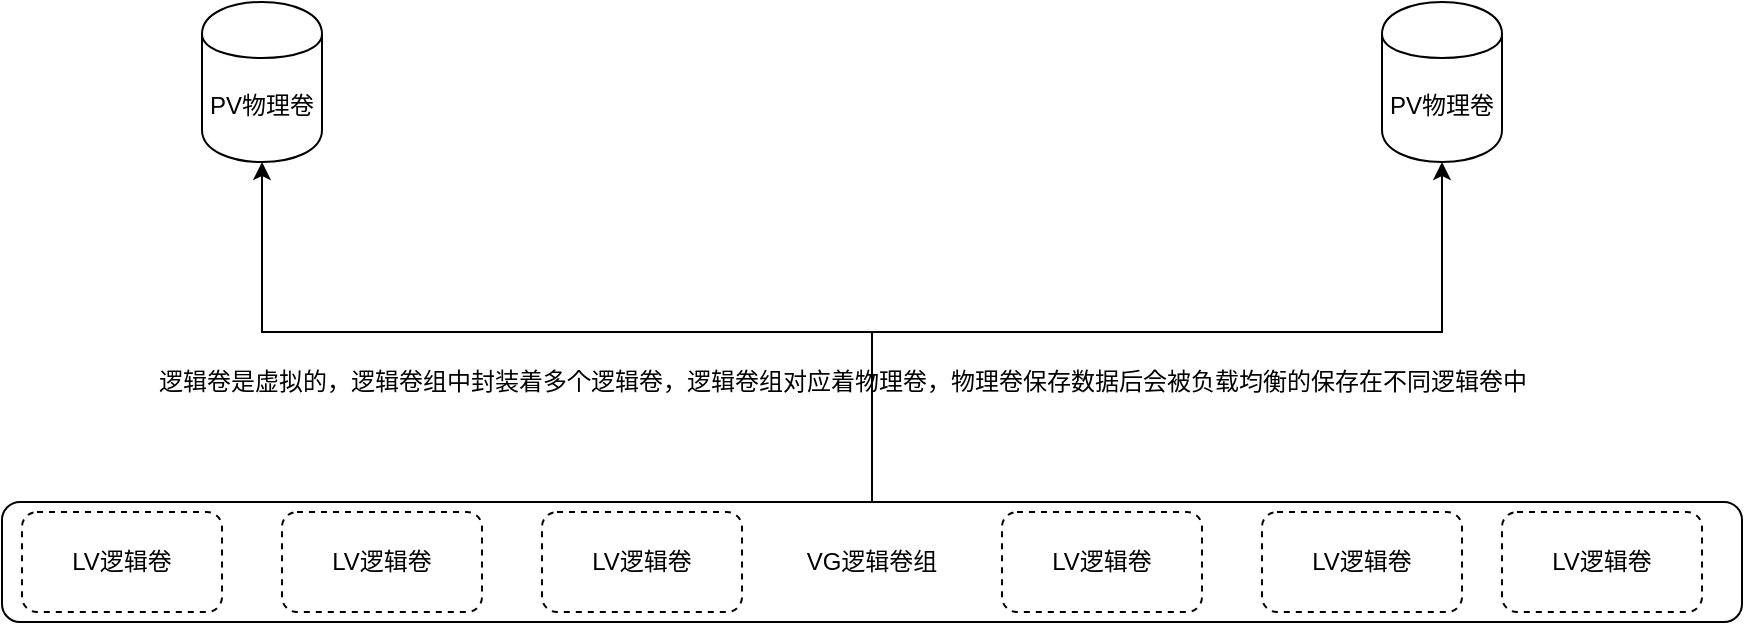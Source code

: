 <mxfile version="13.1.12" type="github">
  <diagram id="6vqGBFyeaekTmSSlqj3G" name="第 1 页">
    <mxGraphModel dx="1422" dy="772" grid="1" gridSize="10" guides="1" tooltips="1" connect="1" arrows="1" fold="1" page="1" pageScale="1" pageWidth="1169" pageHeight="1654" math="0" shadow="0">
      <root>
        <mxCell id="0" />
        <mxCell id="1" parent="0" />
        <mxCell id="bhBt9I5SkHPZegWzW2_r-9" style="edgeStyle=orthogonalEdgeStyle;rounded=0;orthogonalLoop=1;jettySize=auto;html=1;entryX=0.5;entryY=1;entryDx=0;entryDy=0;" edge="1" parent="1" source="bhBt9I5SkHPZegWzW2_r-1" target="bhBt9I5SkHPZegWzW2_r-8">
          <mxGeometry relative="1" as="geometry" />
        </mxCell>
        <mxCell id="bhBt9I5SkHPZegWzW2_r-11" style="edgeStyle=orthogonalEdgeStyle;rounded=0;orthogonalLoop=1;jettySize=auto;html=1;entryX=0.5;entryY=1;entryDx=0;entryDy=0;" edge="1" parent="1" source="bhBt9I5SkHPZegWzW2_r-1" target="bhBt9I5SkHPZegWzW2_r-10">
          <mxGeometry relative="1" as="geometry" />
        </mxCell>
        <mxCell id="bhBt9I5SkHPZegWzW2_r-1" value="VG逻辑卷组" style="rounded=1;whiteSpace=wrap;html=1;" vertex="1" parent="1">
          <mxGeometry x="140" y="450" width="870" height="60" as="geometry" />
        </mxCell>
        <mxCell id="bhBt9I5SkHPZegWzW2_r-2" value="LV逻辑卷" style="rounded=1;whiteSpace=wrap;html=1;dashed=1;" vertex="1" parent="1">
          <mxGeometry x="150" y="455" width="100" height="50" as="geometry" />
        </mxCell>
        <mxCell id="bhBt9I5SkHPZegWzW2_r-3" value="LV逻辑卷" style="rounded=1;whiteSpace=wrap;html=1;dashed=1;" vertex="1" parent="1">
          <mxGeometry x="280" y="455" width="100" height="50" as="geometry" />
        </mxCell>
        <mxCell id="bhBt9I5SkHPZegWzW2_r-4" value="LV逻辑卷" style="rounded=1;whiteSpace=wrap;html=1;dashed=1;" vertex="1" parent="1">
          <mxGeometry x="410" y="455" width="100" height="50" as="geometry" />
        </mxCell>
        <mxCell id="bhBt9I5SkHPZegWzW2_r-5" value="LV逻辑卷" style="rounded=1;whiteSpace=wrap;html=1;dashed=1;" vertex="1" parent="1">
          <mxGeometry x="770" y="455" width="100" height="50" as="geometry" />
        </mxCell>
        <mxCell id="bhBt9I5SkHPZegWzW2_r-6" value="LV逻辑卷" style="rounded=1;whiteSpace=wrap;html=1;dashed=1;" vertex="1" parent="1">
          <mxGeometry x="640" y="455" width="100" height="50" as="geometry" />
        </mxCell>
        <mxCell id="bhBt9I5SkHPZegWzW2_r-7" value="LV逻辑卷" style="rounded=1;whiteSpace=wrap;html=1;dashed=1;" vertex="1" parent="1">
          <mxGeometry x="890" y="455" width="100" height="50" as="geometry" />
        </mxCell>
        <mxCell id="bhBt9I5SkHPZegWzW2_r-8" value="PV物理卷" style="shape=cylinder;whiteSpace=wrap;html=1;boundedLbl=1;backgroundOutline=1;" vertex="1" parent="1">
          <mxGeometry x="240" y="200" width="60" height="80" as="geometry" />
        </mxCell>
        <mxCell id="bhBt9I5SkHPZegWzW2_r-10" value="PV物理卷" style="shape=cylinder;whiteSpace=wrap;html=1;boundedLbl=1;backgroundOutline=1;" vertex="1" parent="1">
          <mxGeometry x="830" y="200" width="60" height="80" as="geometry" />
        </mxCell>
        <mxCell id="bhBt9I5SkHPZegWzW2_r-12" value="逻辑卷是虚拟的，逻辑卷组中封装着多个逻辑卷，逻辑卷组对应着物理卷，物理卷保存数据后会被负载均衡的保存在不同逻辑卷中" style="text;html=1;align=center;verticalAlign=middle;resizable=0;points=[];autosize=1;" vertex="1" parent="1">
          <mxGeometry x="210" y="380" width="700" height="20" as="geometry" />
        </mxCell>
      </root>
    </mxGraphModel>
  </diagram>
</mxfile>
